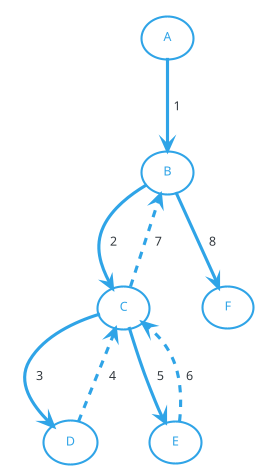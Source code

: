 @startuml
top to bottom direction
!theme cerulean-outline
(A) --> (B): 1
(B) --> (C): 2
(C) --> (D): 3
(D) ..> (C): 4
(C) --> (E): 5
(E) ..> (C): 6
(C) ..> (B): 7
(B) --> (F): 8
@enduml
